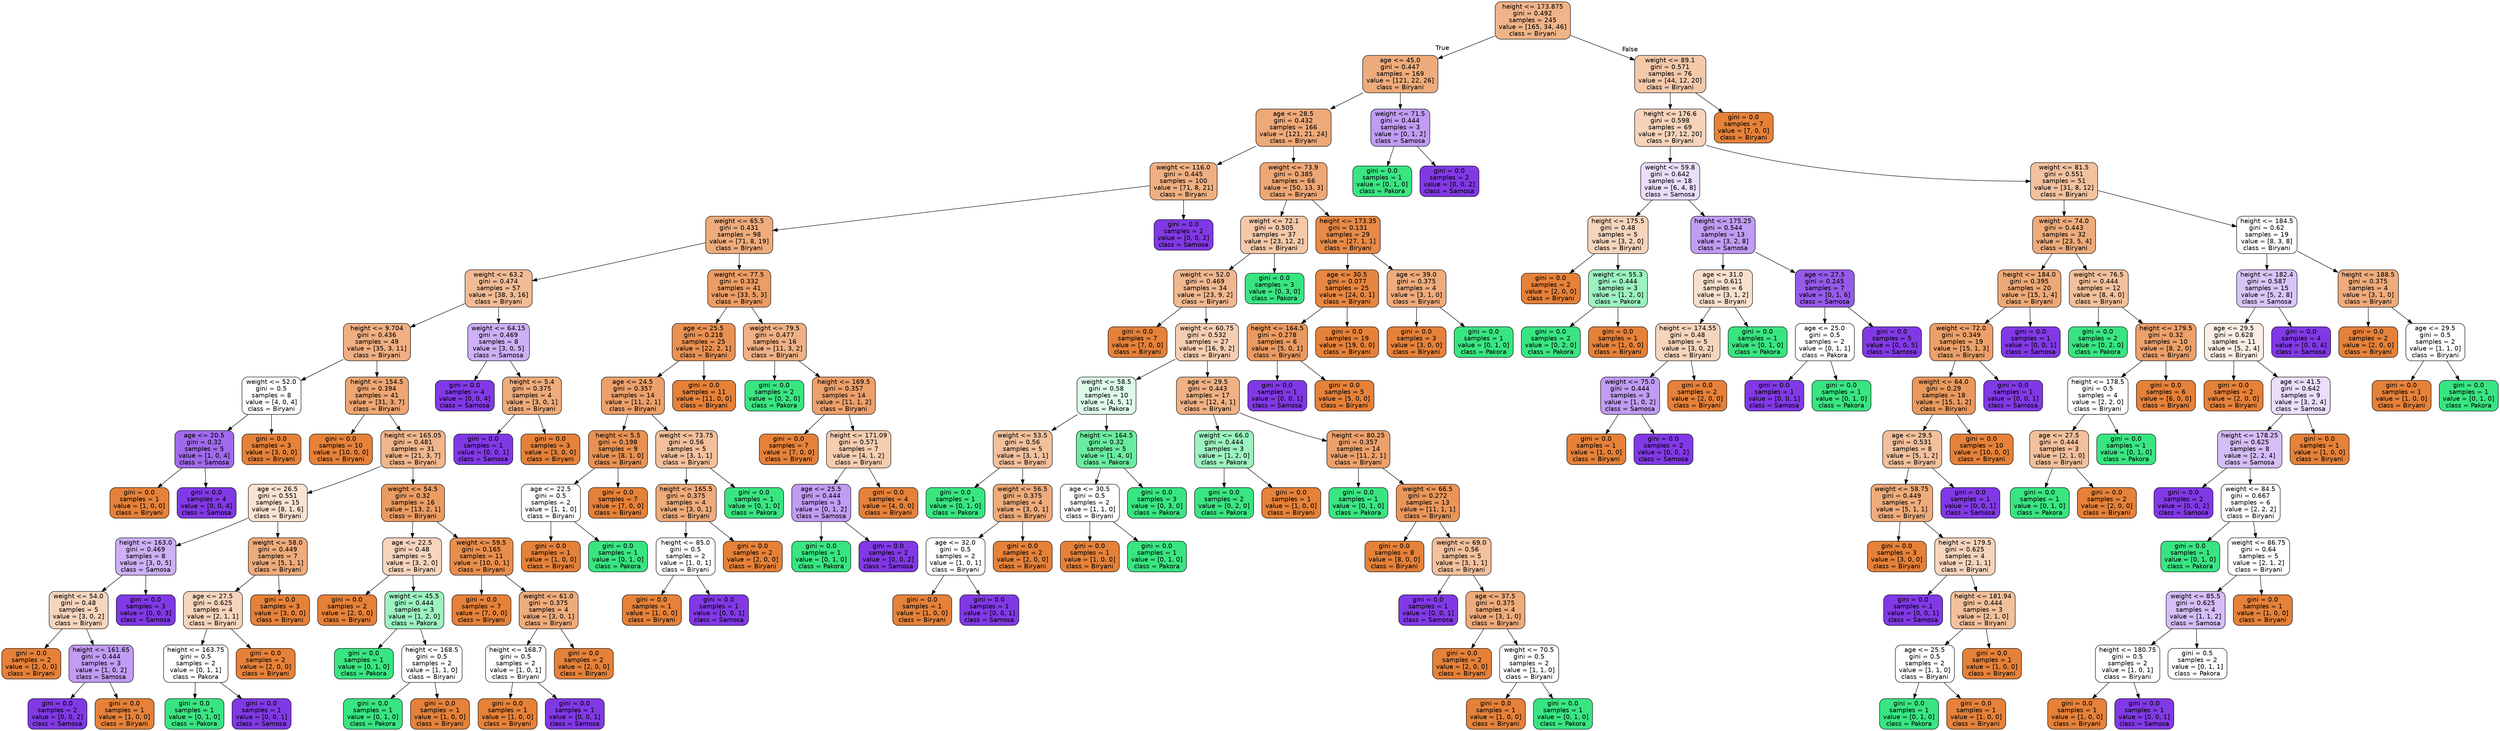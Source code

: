 digraph Tree {
node [shape=box, style="filled, rounded", color="black", fontname="helvetica"] ;
edge [fontname="helvetica"] ;
0 [label="height <= 173.875\ngini = 0.492\nsamples = 245\nvalue = [165, 34, 46]\nclass = Biryani", fillcolor="#efb489"] ;
1 [label="age <= 45.0\ngini = 0.447\nsamples = 169\nvalue = [121, 22, 26]\nclass = Biryani", fillcolor="#eeab7b"] ;
0 -> 1 [labeldistance=2.5, labelangle=45, headlabel="True"] ;
2 [label="age <= 28.5\ngini = 0.432\nsamples = 166\nvalue = [121, 21, 24]\nclass = Biryani", fillcolor="#eda978"] ;
1 -> 2 ;
3 [label="weight <= 116.0\ngini = 0.445\nsamples = 100\nvalue = [71, 8, 21]\nclass = Biryani", fillcolor="#efaf82"] ;
2 -> 3 ;
4 [label="weight <= 65.5\ngini = 0.431\nsamples = 98\nvalue = [71, 8, 19]\nclass = Biryani", fillcolor="#eeac7d"] ;
3 -> 4 ;
5 [label="weight <= 63.2\ngini = 0.474\nsamples = 57\nvalue = [38, 3, 16]\nclass = Biryani", fillcolor="#f1bb95"] ;
4 -> 5 ;
6 [label="height <= 9.704\ngini = 0.436\nsamples = 49\nvalue = [35, 3, 11]\nclass = Biryani", fillcolor="#efaf82"] ;
5 -> 6 ;
7 [label="weight <= 52.0\ngini = 0.5\nsamples = 8\nvalue = [4, 0, 4]\nclass = Biryani", fillcolor="#ffffff"] ;
6 -> 7 ;
8 [label="age <= 20.5\ngini = 0.32\nsamples = 5\nvalue = [1, 0, 4]\nclass = Samosa", fillcolor="#a06aec"] ;
7 -> 8 ;
9 [label="gini = 0.0\nsamples = 1\nvalue = [1, 0, 0]\nclass = Biryani", fillcolor="#e58139"] ;
8 -> 9 ;
10 [label="gini = 0.0\nsamples = 4\nvalue = [0, 0, 4]\nclass = Samosa", fillcolor="#8139e5"] ;
8 -> 10 ;
11 [label="gini = 0.0\nsamples = 3\nvalue = [3, 0, 0]\nclass = Biryani", fillcolor="#e58139"] ;
7 -> 11 ;
12 [label="height <= 154.5\ngini = 0.394\nsamples = 41\nvalue = [31, 3, 7]\nclass = Biryani", fillcolor="#eda673"] ;
6 -> 12 ;
13 [label="gini = 0.0\nsamples = 10\nvalue = [10, 0, 0]\nclass = Biryani", fillcolor="#e58139"] ;
12 -> 13 ;
14 [label="height <= 165.05\ngini = 0.481\nsamples = 31\nvalue = [21, 3, 7]\nclass = Biryani", fillcolor="#f0b68c"] ;
12 -> 14 ;
15 [label="age <= 26.5\ngini = 0.551\nsamples = 15\nvalue = [8, 1, 6]\nclass = Biryani", fillcolor="#f9e3d3"] ;
14 -> 15 ;
16 [label="height <= 163.0\ngini = 0.469\nsamples = 8\nvalue = [3, 0, 5]\nclass = Samosa", fillcolor="#cdb0f5"] ;
15 -> 16 ;
17 [label="weight <= 54.0\ngini = 0.48\nsamples = 5\nvalue = [3, 0, 2]\nclass = Biryani", fillcolor="#f6d5bd"] ;
16 -> 17 ;
18 [label="gini = 0.0\nsamples = 2\nvalue = [2, 0, 0]\nclass = Biryani", fillcolor="#e58139"] ;
17 -> 18 ;
19 [label="height <= 161.65\ngini = 0.444\nsamples = 3\nvalue = [1, 0, 2]\nclass = Samosa", fillcolor="#c09cf2"] ;
17 -> 19 ;
20 [label="gini = 0.0\nsamples = 2\nvalue = [0, 0, 2]\nclass = Samosa", fillcolor="#8139e5"] ;
19 -> 20 ;
21 [label="gini = 0.0\nsamples = 1\nvalue = [1, 0, 0]\nclass = Biryani", fillcolor="#e58139"] ;
19 -> 21 ;
22 [label="gini = 0.0\nsamples = 3\nvalue = [0, 0, 3]\nclass = Samosa", fillcolor="#8139e5"] ;
16 -> 22 ;
23 [label="weight <= 58.0\ngini = 0.449\nsamples = 7\nvalue = [5, 1, 1]\nclass = Biryani", fillcolor="#eeab7b"] ;
15 -> 23 ;
24 [label="age <= 27.5\ngini = 0.625\nsamples = 4\nvalue = [2, 1, 1]\nclass = Biryani", fillcolor="#f6d5bd"] ;
23 -> 24 ;
25 [label="height <= 163.75\ngini = 0.5\nsamples = 2\nvalue = [0, 1, 1]\nclass = Pakora", fillcolor="#ffffff"] ;
24 -> 25 ;
26 [label="gini = 0.0\nsamples = 1\nvalue = [0, 1, 0]\nclass = Pakora", fillcolor="#39e581"] ;
25 -> 26 ;
27 [label="gini = 0.0\nsamples = 1\nvalue = [0, 0, 1]\nclass = Samosa", fillcolor="#8139e5"] ;
25 -> 27 ;
28 [label="gini = 0.0\nsamples = 2\nvalue = [2, 0, 0]\nclass = Biryani", fillcolor="#e58139"] ;
24 -> 28 ;
29 [label="gini = 0.0\nsamples = 3\nvalue = [3, 0, 0]\nclass = Biryani", fillcolor="#e58139"] ;
23 -> 29 ;
30 [label="weight <= 54.5\ngini = 0.32\nsamples = 16\nvalue = [13, 2, 1]\nclass = Biryani", fillcolor="#eb9c63"] ;
14 -> 30 ;
31 [label="age <= 22.5\ngini = 0.48\nsamples = 5\nvalue = [3, 2, 0]\nclass = Biryani", fillcolor="#f6d5bd"] ;
30 -> 31 ;
32 [label="gini = 0.0\nsamples = 2\nvalue = [2, 0, 0]\nclass = Biryani", fillcolor="#e58139"] ;
31 -> 32 ;
33 [label="weight <= 45.5\ngini = 0.444\nsamples = 3\nvalue = [1, 2, 0]\nclass = Pakora", fillcolor="#9cf2c0"] ;
31 -> 33 ;
34 [label="gini = 0.0\nsamples = 1\nvalue = [0, 1, 0]\nclass = Pakora", fillcolor="#39e581"] ;
33 -> 34 ;
35 [label="height <= 168.5\ngini = 0.5\nsamples = 2\nvalue = [1, 1, 0]\nclass = Biryani", fillcolor="#ffffff"] ;
33 -> 35 ;
36 [label="gini = 0.0\nsamples = 1\nvalue = [0, 1, 0]\nclass = Pakora", fillcolor="#39e581"] ;
35 -> 36 ;
37 [label="gini = 0.0\nsamples = 1\nvalue = [1, 0, 0]\nclass = Biryani", fillcolor="#e58139"] ;
35 -> 37 ;
38 [label="weight <= 59.5\ngini = 0.165\nsamples = 11\nvalue = [10, 0, 1]\nclass = Biryani", fillcolor="#e88e4d"] ;
30 -> 38 ;
39 [label="gini = 0.0\nsamples = 7\nvalue = [7, 0, 0]\nclass = Biryani", fillcolor="#e58139"] ;
38 -> 39 ;
40 [label="weight <= 61.0\ngini = 0.375\nsamples = 4\nvalue = [3, 0, 1]\nclass = Biryani", fillcolor="#eeab7b"] ;
38 -> 40 ;
41 [label="height <= 168.7\ngini = 0.5\nsamples = 2\nvalue = [1, 0, 1]\nclass = Biryani", fillcolor="#ffffff"] ;
40 -> 41 ;
42 [label="gini = 0.0\nsamples = 1\nvalue = [1, 0, 0]\nclass = Biryani", fillcolor="#e58139"] ;
41 -> 42 ;
43 [label="gini = 0.0\nsamples = 1\nvalue = [0, 0, 1]\nclass = Samosa", fillcolor="#8139e5"] ;
41 -> 43 ;
44 [label="gini = 0.0\nsamples = 2\nvalue = [2, 0, 0]\nclass = Biryani", fillcolor="#e58139"] ;
40 -> 44 ;
45 [label="weight <= 64.15\ngini = 0.469\nsamples = 8\nvalue = [3, 0, 5]\nclass = Samosa", fillcolor="#cdb0f5"] ;
5 -> 45 ;
46 [label="gini = 0.0\nsamples = 4\nvalue = [0, 0, 4]\nclass = Samosa", fillcolor="#8139e5"] ;
45 -> 46 ;
47 [label="height <= 5.4\ngini = 0.375\nsamples = 4\nvalue = [3, 0, 1]\nclass = Biryani", fillcolor="#eeab7b"] ;
45 -> 47 ;
48 [label="gini = 0.0\nsamples = 1\nvalue = [0, 0, 1]\nclass = Samosa", fillcolor="#8139e5"] ;
47 -> 48 ;
49 [label="gini = 0.0\nsamples = 3\nvalue = [3, 0, 0]\nclass = Biryani", fillcolor="#e58139"] ;
47 -> 49 ;
50 [label="weight <= 77.5\ngini = 0.332\nsamples = 41\nvalue = [33, 5, 3]\nclass = Biryani", fillcolor="#eb9d65"] ;
4 -> 50 ;
51 [label="age <= 25.5\ngini = 0.218\nsamples = 25\nvalue = [22, 2, 1]\nclass = Biryani", fillcolor="#e89153"] ;
50 -> 51 ;
52 [label="age <= 24.5\ngini = 0.357\nsamples = 14\nvalue = [11, 2, 1]\nclass = Biryani", fillcolor="#eca06b"] ;
51 -> 52 ;
53 [label="height <= 5.5\ngini = 0.198\nsamples = 9\nvalue = [8, 1, 0]\nclass = Biryani", fillcolor="#e89152"] ;
52 -> 53 ;
54 [label="age <= 22.5\ngini = 0.5\nsamples = 2\nvalue = [1, 1, 0]\nclass = Biryani", fillcolor="#ffffff"] ;
53 -> 54 ;
55 [label="gini = 0.0\nsamples = 1\nvalue = [1, 0, 0]\nclass = Biryani", fillcolor="#e58139"] ;
54 -> 55 ;
56 [label="gini = 0.0\nsamples = 1\nvalue = [0, 1, 0]\nclass = Pakora", fillcolor="#39e581"] ;
54 -> 56 ;
57 [label="gini = 0.0\nsamples = 7\nvalue = [7, 0, 0]\nclass = Biryani", fillcolor="#e58139"] ;
53 -> 57 ;
58 [label="weight <= 73.75\ngini = 0.56\nsamples = 5\nvalue = [3, 1, 1]\nclass = Biryani", fillcolor="#f2c09c"] ;
52 -> 58 ;
59 [label="height <= 165.5\ngini = 0.375\nsamples = 4\nvalue = [3, 0, 1]\nclass = Biryani", fillcolor="#eeab7b"] ;
58 -> 59 ;
60 [label="height <= 85.0\ngini = 0.5\nsamples = 2\nvalue = [1, 0, 1]\nclass = Biryani", fillcolor="#ffffff"] ;
59 -> 60 ;
61 [label="gini = 0.0\nsamples = 1\nvalue = [1, 0, 0]\nclass = Biryani", fillcolor="#e58139"] ;
60 -> 61 ;
62 [label="gini = 0.0\nsamples = 1\nvalue = [0, 0, 1]\nclass = Samosa", fillcolor="#8139e5"] ;
60 -> 62 ;
63 [label="gini = 0.0\nsamples = 2\nvalue = [2, 0, 0]\nclass = Biryani", fillcolor="#e58139"] ;
59 -> 63 ;
64 [label="gini = 0.0\nsamples = 1\nvalue = [0, 1, 0]\nclass = Pakora", fillcolor="#39e581"] ;
58 -> 64 ;
65 [label="gini = 0.0\nsamples = 11\nvalue = [11, 0, 0]\nclass = Biryani", fillcolor="#e58139"] ;
51 -> 65 ;
66 [label="weight <= 79.5\ngini = 0.477\nsamples = 16\nvalue = [11, 3, 2]\nclass = Biryani", fillcolor="#efb185"] ;
50 -> 66 ;
67 [label="gini = 0.0\nsamples = 2\nvalue = [0, 2, 0]\nclass = Pakora", fillcolor="#39e581"] ;
66 -> 67 ;
68 [label="height <= 169.5\ngini = 0.357\nsamples = 14\nvalue = [11, 1, 2]\nclass = Biryani", fillcolor="#eca06b"] ;
66 -> 68 ;
69 [label="gini = 0.0\nsamples = 7\nvalue = [7, 0, 0]\nclass = Biryani", fillcolor="#e58139"] ;
68 -> 69 ;
70 [label="height <= 171.09\ngini = 0.571\nsamples = 7\nvalue = [4, 1, 2]\nclass = Biryani", fillcolor="#f5cdb0"] ;
68 -> 70 ;
71 [label="age <= 25.5\ngini = 0.444\nsamples = 3\nvalue = [0, 1, 2]\nclass = Samosa", fillcolor="#c09cf2"] ;
70 -> 71 ;
72 [label="gini = 0.0\nsamples = 1\nvalue = [0, 1, 0]\nclass = Pakora", fillcolor="#39e581"] ;
71 -> 72 ;
73 [label="gini = 0.0\nsamples = 2\nvalue = [0, 0, 2]\nclass = Samosa", fillcolor="#8139e5"] ;
71 -> 73 ;
74 [label="gini = 0.0\nsamples = 4\nvalue = [4, 0, 0]\nclass = Biryani", fillcolor="#e58139"] ;
70 -> 74 ;
75 [label="gini = 0.0\nsamples = 2\nvalue = [0, 0, 2]\nclass = Samosa", fillcolor="#8139e5"] ;
3 -> 75 ;
76 [label="weight <= 73.9\ngini = 0.385\nsamples = 66\nvalue = [50, 13, 3]\nclass = Biryani", fillcolor="#eda775"] ;
2 -> 76 ;
77 [label="weight <= 72.1\ngini = 0.505\nsamples = 37\nvalue = [23, 12, 2]\nclass = Biryani", fillcolor="#f4c8a8"] ;
76 -> 77 ;
78 [label="weight <= 52.0\ngini = 0.469\nsamples = 34\nvalue = [23, 9, 2]\nclass = Biryani", fillcolor="#f0b890"] ;
77 -> 78 ;
79 [label="gini = 0.0\nsamples = 7\nvalue = [7, 0, 0]\nclass = Biryani", fillcolor="#e58139"] ;
78 -> 79 ;
80 [label="weight <= 60.75\ngini = 0.532\nsamples = 27\nvalue = [16, 9, 2]\nclass = Biryani", fillcolor="#f5ceb2"] ;
78 -> 80 ;
81 [label="weight <= 58.5\ngini = 0.58\nsamples = 10\nvalue = [4, 5, 1]\nclass = Pakora", fillcolor="#defbea"] ;
80 -> 81 ;
82 [label="weight <= 53.5\ngini = 0.56\nsamples = 5\nvalue = [3, 1, 1]\nclass = Biryani", fillcolor="#f2c09c"] ;
81 -> 82 ;
83 [label="gini = 0.0\nsamples = 1\nvalue = [0, 1, 0]\nclass = Pakora", fillcolor="#39e581"] ;
82 -> 83 ;
84 [label="weight <= 56.5\ngini = 0.375\nsamples = 4\nvalue = [3, 0, 1]\nclass = Biryani", fillcolor="#eeab7b"] ;
82 -> 84 ;
85 [label="age <= 32.0\ngini = 0.5\nsamples = 2\nvalue = [1, 0, 1]\nclass = Biryani", fillcolor="#ffffff"] ;
84 -> 85 ;
86 [label="gini = 0.0\nsamples = 1\nvalue = [1, 0, 0]\nclass = Biryani", fillcolor="#e58139"] ;
85 -> 86 ;
87 [label="gini = 0.0\nsamples = 1\nvalue = [0, 0, 1]\nclass = Samosa", fillcolor="#8139e5"] ;
85 -> 87 ;
88 [label="gini = 0.0\nsamples = 2\nvalue = [2, 0, 0]\nclass = Biryani", fillcolor="#e58139"] ;
84 -> 88 ;
89 [label="height <= 164.5\ngini = 0.32\nsamples = 5\nvalue = [1, 4, 0]\nclass = Pakora", fillcolor="#6aeca0"] ;
81 -> 89 ;
90 [label="age <= 30.5\ngini = 0.5\nsamples = 2\nvalue = [1, 1, 0]\nclass = Biryani", fillcolor="#ffffff"] ;
89 -> 90 ;
91 [label="gini = 0.0\nsamples = 1\nvalue = [1, 0, 0]\nclass = Biryani", fillcolor="#e58139"] ;
90 -> 91 ;
92 [label="gini = 0.0\nsamples = 1\nvalue = [0, 1, 0]\nclass = Pakora", fillcolor="#39e581"] ;
90 -> 92 ;
93 [label="gini = 0.0\nsamples = 3\nvalue = [0, 3, 0]\nclass = Pakora", fillcolor="#39e581"] ;
89 -> 93 ;
94 [label="age <= 29.5\ngini = 0.443\nsamples = 17\nvalue = [12, 4, 1]\nclass = Biryani", fillcolor="#efb185"] ;
80 -> 94 ;
95 [label="weight <= 66.0\ngini = 0.444\nsamples = 3\nvalue = [1, 2, 0]\nclass = Pakora", fillcolor="#9cf2c0"] ;
94 -> 95 ;
96 [label="gini = 0.0\nsamples = 2\nvalue = [0, 2, 0]\nclass = Pakora", fillcolor="#39e581"] ;
95 -> 96 ;
97 [label="gini = 0.0\nsamples = 1\nvalue = [1, 0, 0]\nclass = Biryani", fillcolor="#e58139"] ;
95 -> 97 ;
98 [label="height <= 80.25\ngini = 0.357\nsamples = 14\nvalue = [11, 2, 1]\nclass = Biryani", fillcolor="#eca06b"] ;
94 -> 98 ;
99 [label="gini = 0.0\nsamples = 1\nvalue = [0, 1, 0]\nclass = Pakora", fillcolor="#39e581"] ;
98 -> 99 ;
100 [label="weight <= 66.5\ngini = 0.272\nsamples = 13\nvalue = [11, 1, 1]\nclass = Biryani", fillcolor="#e9965a"] ;
98 -> 100 ;
101 [label="gini = 0.0\nsamples = 8\nvalue = [8, 0, 0]\nclass = Biryani", fillcolor="#e58139"] ;
100 -> 101 ;
102 [label="weight <= 69.0\ngini = 0.56\nsamples = 5\nvalue = [3, 1, 1]\nclass = Biryani", fillcolor="#f2c09c"] ;
100 -> 102 ;
103 [label="gini = 0.0\nsamples = 1\nvalue = [0, 0, 1]\nclass = Samosa", fillcolor="#8139e5"] ;
102 -> 103 ;
104 [label="age <= 37.5\ngini = 0.375\nsamples = 4\nvalue = [3, 1, 0]\nclass = Biryani", fillcolor="#eeab7b"] ;
102 -> 104 ;
105 [label="gini = 0.0\nsamples = 2\nvalue = [2, 0, 0]\nclass = Biryani", fillcolor="#e58139"] ;
104 -> 105 ;
106 [label="weight <= 70.5\ngini = 0.5\nsamples = 2\nvalue = [1, 1, 0]\nclass = Biryani", fillcolor="#ffffff"] ;
104 -> 106 ;
107 [label="gini = 0.0\nsamples = 1\nvalue = [1, 0, 0]\nclass = Biryani", fillcolor="#e58139"] ;
106 -> 107 ;
108 [label="gini = 0.0\nsamples = 1\nvalue = [0, 1, 0]\nclass = Pakora", fillcolor="#39e581"] ;
106 -> 108 ;
109 [label="gini = 0.0\nsamples = 3\nvalue = [0, 3, 0]\nclass = Pakora", fillcolor="#39e581"] ;
77 -> 109 ;
110 [label="height <= 173.35\ngini = 0.131\nsamples = 29\nvalue = [27, 1, 1]\nclass = Biryani", fillcolor="#e78a47"] ;
76 -> 110 ;
111 [label="age <= 30.5\ngini = 0.077\nsamples = 25\nvalue = [24, 0, 1]\nclass = Biryani", fillcolor="#e68641"] ;
110 -> 111 ;
112 [label="height <= 164.5\ngini = 0.278\nsamples = 6\nvalue = [5, 0, 1]\nclass = Biryani", fillcolor="#ea9a61"] ;
111 -> 112 ;
113 [label="gini = 0.0\nsamples = 1\nvalue = [0, 0, 1]\nclass = Samosa", fillcolor="#8139e5"] ;
112 -> 113 ;
114 [label="gini = 0.0\nsamples = 5\nvalue = [5, 0, 0]\nclass = Biryani", fillcolor="#e58139"] ;
112 -> 114 ;
115 [label="gini = 0.0\nsamples = 19\nvalue = [19, 0, 0]\nclass = Biryani", fillcolor="#e58139"] ;
111 -> 115 ;
116 [label="age <= 39.0\ngini = 0.375\nsamples = 4\nvalue = [3, 1, 0]\nclass = Biryani", fillcolor="#eeab7b"] ;
110 -> 116 ;
117 [label="gini = 0.0\nsamples = 3\nvalue = [3, 0, 0]\nclass = Biryani", fillcolor="#e58139"] ;
116 -> 117 ;
118 [label="gini = 0.0\nsamples = 1\nvalue = [0, 1, 0]\nclass = Pakora", fillcolor="#39e581"] ;
116 -> 118 ;
119 [label="weight <= 71.5\ngini = 0.444\nsamples = 3\nvalue = [0, 1, 2]\nclass = Samosa", fillcolor="#c09cf2"] ;
1 -> 119 ;
120 [label="gini = 0.0\nsamples = 1\nvalue = [0, 1, 0]\nclass = Pakora", fillcolor="#39e581"] ;
119 -> 120 ;
121 [label="gini = 0.0\nsamples = 2\nvalue = [0, 0, 2]\nclass = Samosa", fillcolor="#8139e5"] ;
119 -> 121 ;
122 [label="weight <= 89.1\ngini = 0.571\nsamples = 76\nvalue = [44, 12, 20]\nclass = Biryani", fillcolor="#f4c9aa"] ;
0 -> 122 [labeldistance=2.5, labelangle=-45, headlabel="False"] ;
123 [label="height <= 176.6\ngini = 0.598\nsamples = 69\nvalue = [37, 12, 20]\nclass = Biryani", fillcolor="#f6d3ba"] ;
122 -> 123 ;
124 [label="weight <= 59.8\ngini = 0.642\nsamples = 18\nvalue = [6, 4, 8]\nclass = Samosa", fillcolor="#eadefb"] ;
123 -> 124 ;
125 [label="height <= 175.5\ngini = 0.48\nsamples = 5\nvalue = [3, 2, 0]\nclass = Biryani", fillcolor="#f6d5bd"] ;
124 -> 125 ;
126 [label="gini = 0.0\nsamples = 2\nvalue = [2, 0, 0]\nclass = Biryani", fillcolor="#e58139"] ;
125 -> 126 ;
127 [label="weight <= 55.3\ngini = 0.444\nsamples = 3\nvalue = [1, 2, 0]\nclass = Pakora", fillcolor="#9cf2c0"] ;
125 -> 127 ;
128 [label="gini = 0.0\nsamples = 2\nvalue = [0, 2, 0]\nclass = Pakora", fillcolor="#39e581"] ;
127 -> 128 ;
129 [label="gini = 0.0\nsamples = 1\nvalue = [1, 0, 0]\nclass = Biryani", fillcolor="#e58139"] ;
127 -> 129 ;
130 [label="height <= 175.25\ngini = 0.544\nsamples = 13\nvalue = [3, 2, 8]\nclass = Samosa", fillcolor="#c09cf2"] ;
124 -> 130 ;
131 [label="age <= 31.0\ngini = 0.611\nsamples = 6\nvalue = [3, 1, 2]\nclass = Biryani", fillcolor="#f8e0ce"] ;
130 -> 131 ;
132 [label="height <= 174.55\ngini = 0.48\nsamples = 5\nvalue = [3, 0, 2]\nclass = Biryani", fillcolor="#f6d5bd"] ;
131 -> 132 ;
133 [label="weight <= 75.0\ngini = 0.444\nsamples = 3\nvalue = [1, 0, 2]\nclass = Samosa", fillcolor="#c09cf2"] ;
132 -> 133 ;
134 [label="gini = 0.0\nsamples = 1\nvalue = [1, 0, 0]\nclass = Biryani", fillcolor="#e58139"] ;
133 -> 134 ;
135 [label="gini = 0.0\nsamples = 2\nvalue = [0, 0, 2]\nclass = Samosa", fillcolor="#8139e5"] ;
133 -> 135 ;
136 [label="gini = 0.0\nsamples = 2\nvalue = [2, 0, 0]\nclass = Biryani", fillcolor="#e58139"] ;
132 -> 136 ;
137 [label="gini = 0.0\nsamples = 1\nvalue = [0, 1, 0]\nclass = Pakora", fillcolor="#39e581"] ;
131 -> 137 ;
138 [label="age <= 27.5\ngini = 0.245\nsamples = 7\nvalue = [0, 1, 6]\nclass = Samosa", fillcolor="#965ae9"] ;
130 -> 138 ;
139 [label="age <= 25.0\ngini = 0.5\nsamples = 2\nvalue = [0, 1, 1]\nclass = Pakora", fillcolor="#ffffff"] ;
138 -> 139 ;
140 [label="gini = 0.0\nsamples = 1\nvalue = [0, 0, 1]\nclass = Samosa", fillcolor="#8139e5"] ;
139 -> 140 ;
141 [label="gini = 0.0\nsamples = 1\nvalue = [0, 1, 0]\nclass = Pakora", fillcolor="#39e581"] ;
139 -> 141 ;
142 [label="gini = 0.0\nsamples = 5\nvalue = [0, 0, 5]\nclass = Samosa", fillcolor="#8139e5"] ;
138 -> 142 ;
143 [label="weight <= 81.5\ngini = 0.551\nsamples = 51\nvalue = [31, 8, 12]\nclass = Biryani", fillcolor="#f2c29f"] ;
123 -> 143 ;
144 [label="weight <= 74.0\ngini = 0.443\nsamples = 32\nvalue = [23, 5, 4]\nclass = Biryani", fillcolor="#eeab7b"] ;
143 -> 144 ;
145 [label="height <= 184.0\ngini = 0.395\nsamples = 20\nvalue = [15, 1, 4]\nclass = Biryani", fillcolor="#eda877"] ;
144 -> 145 ;
146 [label="weight <= 72.0\ngini = 0.349\nsamples = 19\nvalue = [15, 1, 3]\nclass = Biryani", fillcolor="#eca06a"] ;
145 -> 146 ;
147 [label="weight <= 64.0\ngini = 0.29\nsamples = 18\nvalue = [15, 1, 2]\nclass = Biryani", fillcolor="#ea995e"] ;
146 -> 147 ;
148 [label="age <= 29.5\ngini = 0.531\nsamples = 8\nvalue = [5, 1, 2]\nclass = Biryani", fillcolor="#f2c09c"] ;
147 -> 148 ;
149 [label="weight <= 58.75\ngini = 0.449\nsamples = 7\nvalue = [5, 1, 1]\nclass = Biryani", fillcolor="#eeab7b"] ;
148 -> 149 ;
150 [label="gini = 0.0\nsamples = 3\nvalue = [3, 0, 0]\nclass = Biryani", fillcolor="#e58139"] ;
149 -> 150 ;
151 [label="height <= 179.5\ngini = 0.625\nsamples = 4\nvalue = [2, 1, 1]\nclass = Biryani", fillcolor="#f6d5bd"] ;
149 -> 151 ;
152 [label="gini = 0.0\nsamples = 1\nvalue = [0, 0, 1]\nclass = Samosa", fillcolor="#8139e5"] ;
151 -> 152 ;
153 [label="height <= 181.94\ngini = 0.444\nsamples = 3\nvalue = [2, 1, 0]\nclass = Biryani", fillcolor="#f2c09c"] ;
151 -> 153 ;
154 [label="age <= 25.5\ngini = 0.5\nsamples = 2\nvalue = [1, 1, 0]\nclass = Biryani", fillcolor="#ffffff"] ;
153 -> 154 ;
155 [label="gini = 0.0\nsamples = 1\nvalue = [0, 1, 0]\nclass = Pakora", fillcolor="#39e581"] ;
154 -> 155 ;
156 [label="gini = 0.0\nsamples = 1\nvalue = [1, 0, 0]\nclass = Biryani", fillcolor="#e58139"] ;
154 -> 156 ;
157 [label="gini = 0.0\nsamples = 1\nvalue = [1, 0, 0]\nclass = Biryani", fillcolor="#e58139"] ;
153 -> 157 ;
158 [label="gini = 0.0\nsamples = 1\nvalue = [0, 0, 1]\nclass = Samosa", fillcolor="#8139e5"] ;
148 -> 158 ;
159 [label="gini = 0.0\nsamples = 10\nvalue = [10, 0, 0]\nclass = Biryani", fillcolor="#e58139"] ;
147 -> 159 ;
160 [label="gini = 0.0\nsamples = 1\nvalue = [0, 0, 1]\nclass = Samosa", fillcolor="#8139e5"] ;
146 -> 160 ;
161 [label="gini = 0.0\nsamples = 1\nvalue = [0, 0, 1]\nclass = Samosa", fillcolor="#8139e5"] ;
145 -> 161 ;
162 [label="weight <= 76.5\ngini = 0.444\nsamples = 12\nvalue = [8, 4, 0]\nclass = Biryani", fillcolor="#f2c09c"] ;
144 -> 162 ;
163 [label="gini = 0.0\nsamples = 2\nvalue = [0, 2, 0]\nclass = Pakora", fillcolor="#39e581"] ;
162 -> 163 ;
164 [label="height <= 179.5\ngini = 0.32\nsamples = 10\nvalue = [8, 2, 0]\nclass = Biryani", fillcolor="#eca06a"] ;
162 -> 164 ;
165 [label="height <= 178.5\ngini = 0.5\nsamples = 4\nvalue = [2, 2, 0]\nclass = Biryani", fillcolor="#ffffff"] ;
164 -> 165 ;
166 [label="age <= 27.5\ngini = 0.444\nsamples = 3\nvalue = [2, 1, 0]\nclass = Biryani", fillcolor="#f2c09c"] ;
165 -> 166 ;
167 [label="gini = 0.0\nsamples = 1\nvalue = [0, 1, 0]\nclass = Pakora", fillcolor="#39e581"] ;
166 -> 167 ;
168 [label="gini = 0.0\nsamples = 2\nvalue = [2, 0, 0]\nclass = Biryani", fillcolor="#e58139"] ;
166 -> 168 ;
169 [label="gini = 0.0\nsamples = 1\nvalue = [0, 1, 0]\nclass = Pakora", fillcolor="#39e581"] ;
165 -> 169 ;
170 [label="gini = 0.0\nsamples = 6\nvalue = [6, 0, 0]\nclass = Biryani", fillcolor="#e58139"] ;
164 -> 170 ;
171 [label="height <= 184.5\ngini = 0.62\nsamples = 19\nvalue = [8, 3, 8]\nclass = Biryani", fillcolor="#ffffff"] ;
143 -> 171 ;
172 [label="height <= 182.4\ngini = 0.587\nsamples = 15\nvalue = [5, 2, 8]\nclass = Samosa", fillcolor="#d9c4f7"] ;
171 -> 172 ;
173 [label="age <= 29.5\ngini = 0.628\nsamples = 11\nvalue = [5, 2, 4]\nclass = Biryani", fillcolor="#fbede3"] ;
172 -> 173 ;
174 [label="gini = 0.0\nsamples = 2\nvalue = [2, 0, 0]\nclass = Biryani", fillcolor="#e58139"] ;
173 -> 174 ;
175 [label="age <= 41.5\ngini = 0.642\nsamples = 9\nvalue = [3, 2, 4]\nclass = Samosa", fillcolor="#eadefb"] ;
173 -> 175 ;
176 [label="height <= 178.25\ngini = 0.625\nsamples = 8\nvalue = [2, 2, 4]\nclass = Samosa", fillcolor="#d5bdf6"] ;
175 -> 176 ;
177 [label="gini = 0.0\nsamples = 2\nvalue = [0, 0, 2]\nclass = Samosa", fillcolor="#8139e5"] ;
176 -> 177 ;
178 [label="weight <= 84.5\ngini = 0.667\nsamples = 6\nvalue = [2, 2, 2]\nclass = Biryani", fillcolor="#ffffff"] ;
176 -> 178 ;
179 [label="gini = 0.0\nsamples = 1\nvalue = [0, 1, 0]\nclass = Pakora", fillcolor="#39e581"] ;
178 -> 179 ;
180 [label="weight <= 86.75\ngini = 0.64\nsamples = 5\nvalue = [2, 1, 2]\nclass = Biryani", fillcolor="#ffffff"] ;
178 -> 180 ;
181 [label="weight <= 85.5\ngini = 0.625\nsamples = 4\nvalue = [1, 1, 2]\nclass = Samosa", fillcolor="#d5bdf6"] ;
180 -> 181 ;
182 [label="height <= 180.75\ngini = 0.5\nsamples = 2\nvalue = [1, 0, 1]\nclass = Biryani", fillcolor="#ffffff"] ;
181 -> 182 ;
183 [label="gini = 0.0\nsamples = 1\nvalue = [1, 0, 0]\nclass = Biryani", fillcolor="#e58139"] ;
182 -> 183 ;
184 [label="gini = 0.0\nsamples = 1\nvalue = [0, 0, 1]\nclass = Samosa", fillcolor="#8139e5"] ;
182 -> 184 ;
185 [label="gini = 0.5\nsamples = 2\nvalue = [0, 1, 1]\nclass = Pakora", fillcolor="#ffffff"] ;
181 -> 185 ;
186 [label="gini = 0.0\nsamples = 1\nvalue = [1, 0, 0]\nclass = Biryani", fillcolor="#e58139"] ;
180 -> 186 ;
187 [label="gini = 0.0\nsamples = 1\nvalue = [1, 0, 0]\nclass = Biryani", fillcolor="#e58139"] ;
175 -> 187 ;
188 [label="gini = 0.0\nsamples = 4\nvalue = [0, 0, 4]\nclass = Samosa", fillcolor="#8139e5"] ;
172 -> 188 ;
189 [label="height <= 188.5\ngini = 0.375\nsamples = 4\nvalue = [3, 1, 0]\nclass = Biryani", fillcolor="#eeab7b"] ;
171 -> 189 ;
190 [label="gini = 0.0\nsamples = 2\nvalue = [2, 0, 0]\nclass = Biryani", fillcolor="#e58139"] ;
189 -> 190 ;
191 [label="age <= 29.5\ngini = 0.5\nsamples = 2\nvalue = [1, 1, 0]\nclass = Biryani", fillcolor="#ffffff"] ;
189 -> 191 ;
192 [label="gini = 0.0\nsamples = 1\nvalue = [1, 0, 0]\nclass = Biryani", fillcolor="#e58139"] ;
191 -> 192 ;
193 [label="gini = 0.0\nsamples = 1\nvalue = [0, 1, 0]\nclass = Pakora", fillcolor="#39e581"] ;
191 -> 193 ;
194 [label="gini = 0.0\nsamples = 7\nvalue = [7, 0, 0]\nclass = Biryani", fillcolor="#e58139"] ;
122 -> 194 ;
}
